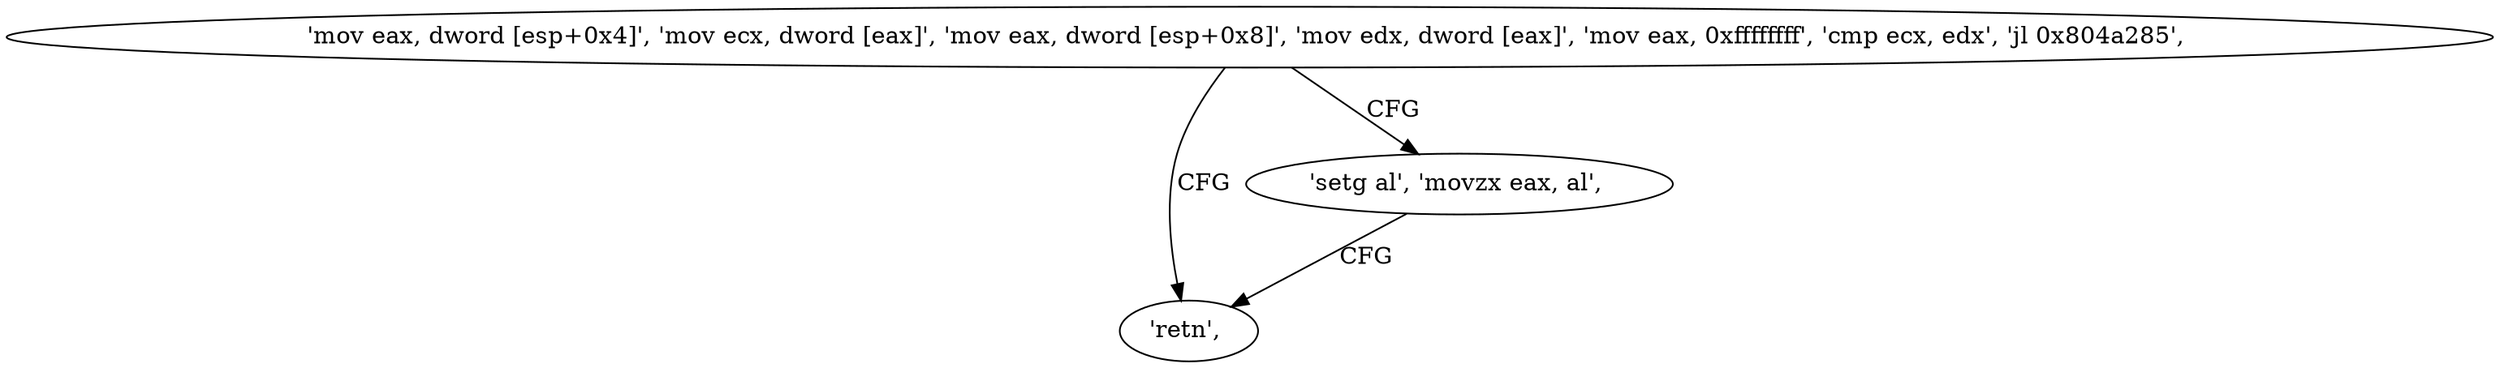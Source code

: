 digraph "func" {
"134521450" [label = "'mov eax, dword [esp+0x4]', 'mov ecx, dword [eax]', 'mov eax, dword [esp+0x8]', 'mov edx, dword [eax]', 'mov eax, 0xffffffff', 'cmp ecx, edx', 'jl 0x804a285', " ]
"134521477" [label = "'retn', " ]
"134521471" [label = "'setg al', 'movzx eax, al', " ]
"134521450" -> "134521477" [ label = "CFG" ]
"134521450" -> "134521471" [ label = "CFG" ]
"134521471" -> "134521477" [ label = "CFG" ]
}
